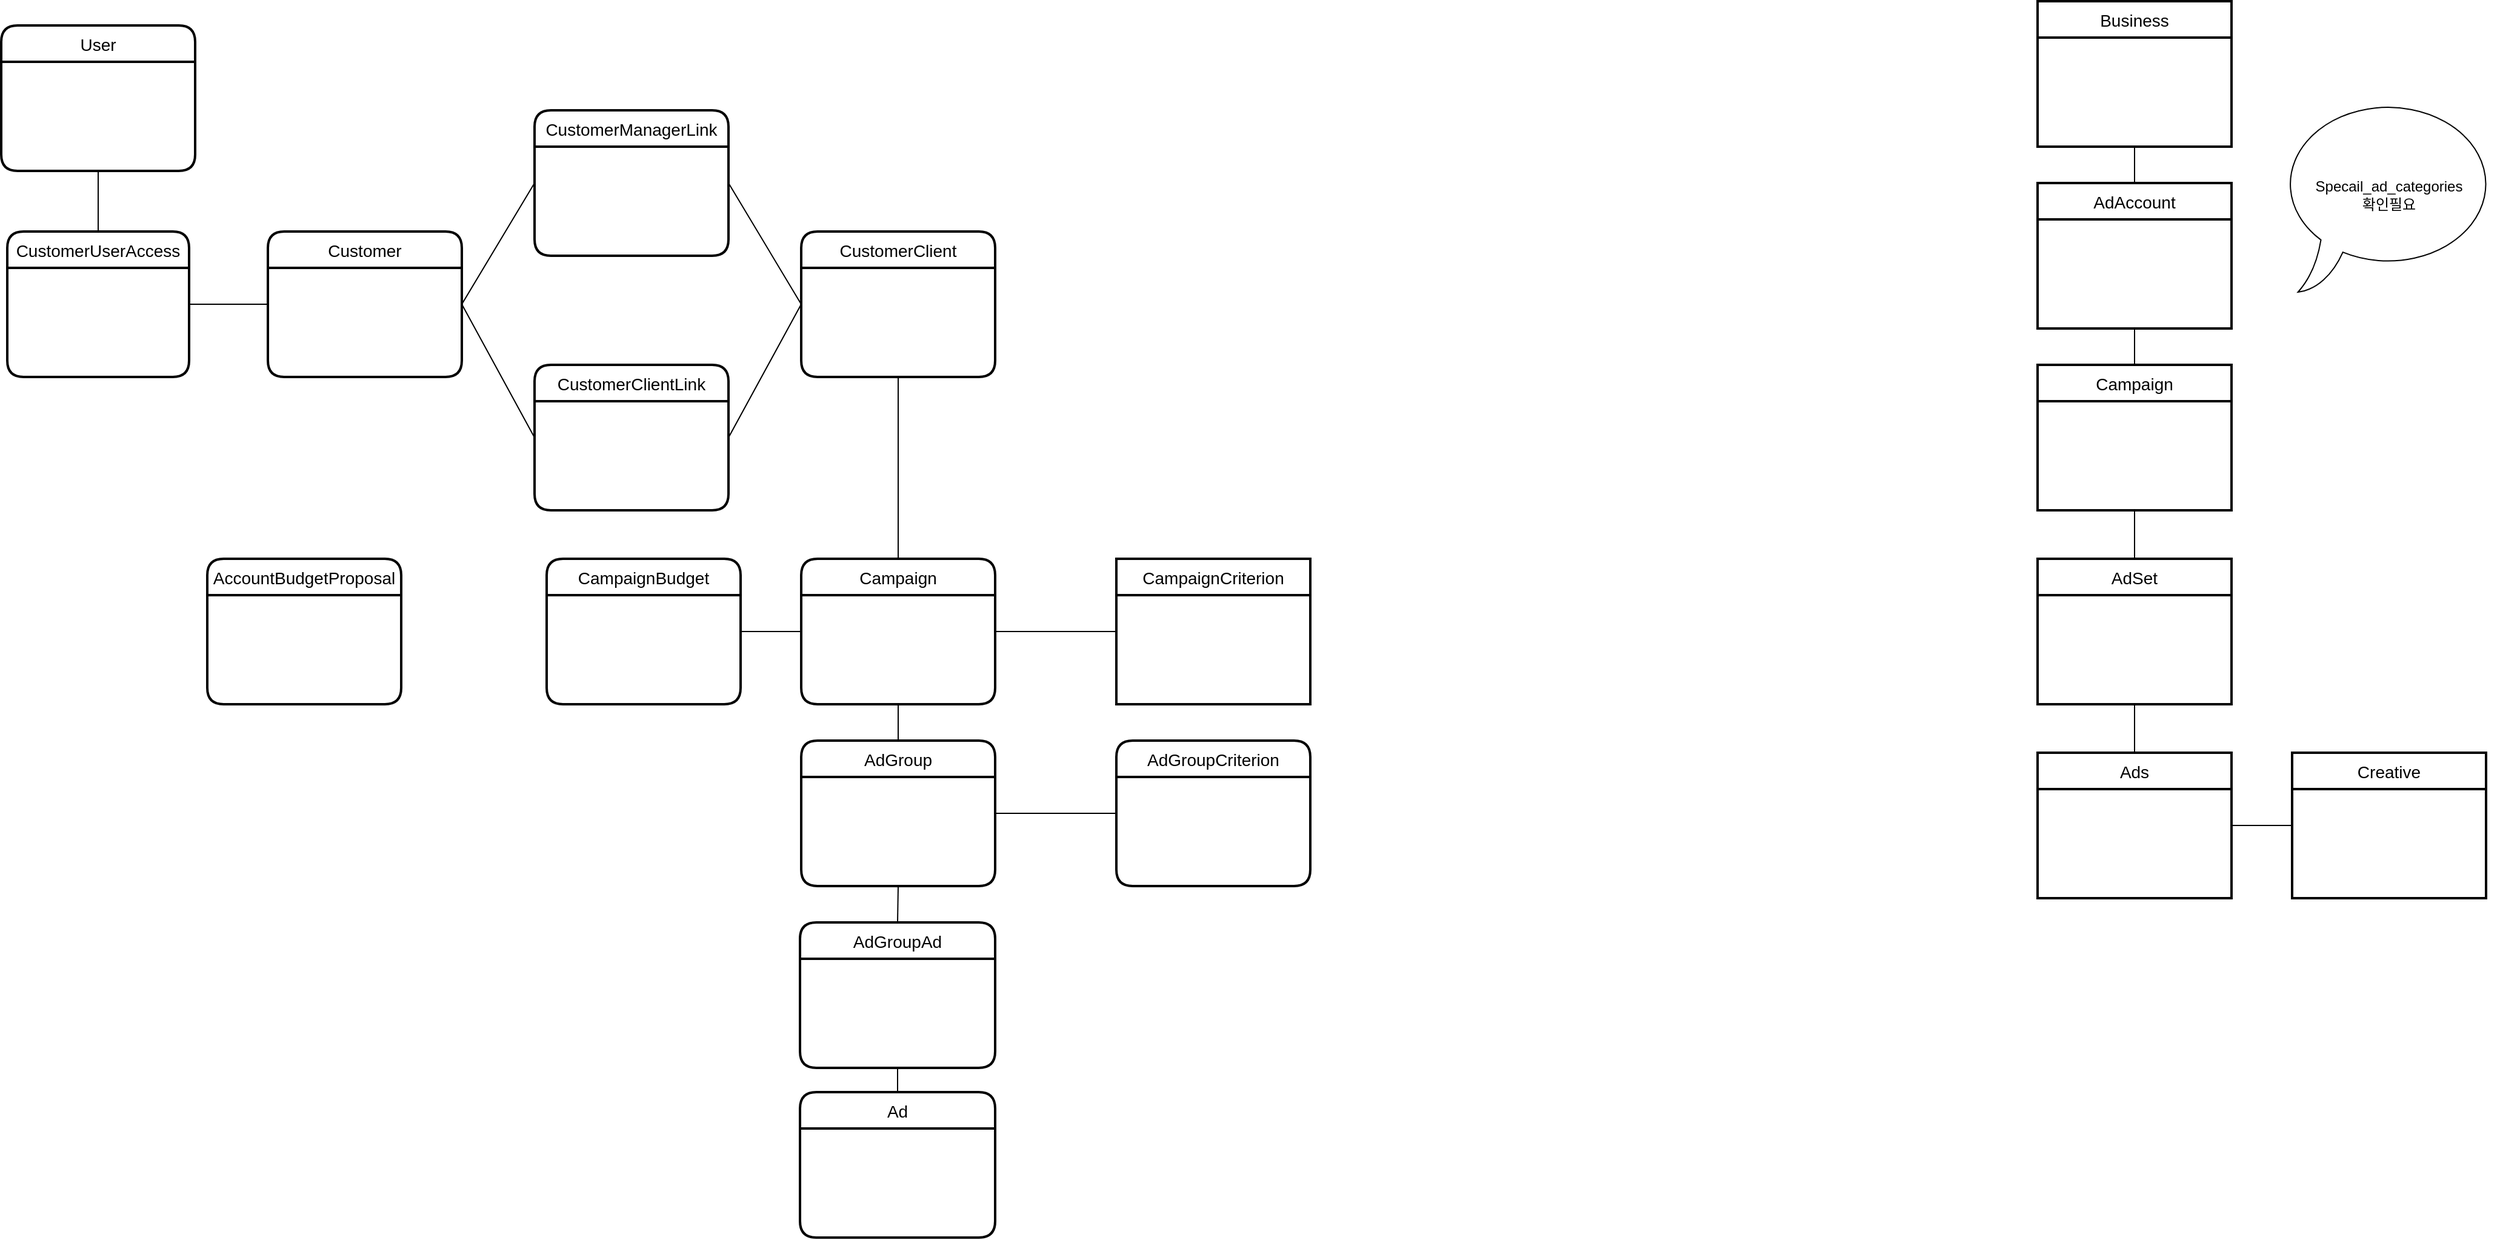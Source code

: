 <mxfile version="15.6.3" type="device"><diagram id="qsA1wYW28aeiZOspsbJz" name="Page-1"><mxGraphModel dx="1666" dy="1634" grid="1" gridSize="10" guides="1" tooltips="1" connect="1" arrows="1" fold="1" page="1" pageScale="1" pageWidth="827" pageHeight="1169" math="0" shadow="0"><root><mxCell id="0"/><mxCell id="1" parent="0"/><mxCell id="rNGnejrKU9QV5Ig5e-z6-13" value="CustomerUserAccess" style="swimlane;childLayout=stackLayout;horizontal=1;startSize=30;horizontalStack=0;rounded=1;fontSize=14;fontStyle=0;strokeWidth=2;resizeParent=0;resizeLast=1;shadow=0;dashed=0;align=center;" parent="1" vertex="1"><mxGeometry x="55" y="230" width="150" height="120" as="geometry"/></mxCell><mxCell id="rNGnejrKU9QV5Ig5e-z6-18" value="Customer" style="swimlane;childLayout=stackLayout;horizontal=1;startSize=30;horizontalStack=0;rounded=1;fontSize=14;fontStyle=0;strokeWidth=2;resizeParent=0;resizeLast=1;shadow=0;dashed=0;align=center;" parent="1" vertex="1"><mxGeometry x="270" y="230" width="160" height="120" as="geometry"/></mxCell><mxCell id="rNGnejrKU9QV5Ig5e-z6-22" value="CustomerClient" style="swimlane;childLayout=stackLayout;horizontal=1;startSize=30;horizontalStack=0;rounded=1;fontSize=14;fontStyle=0;strokeWidth=2;resizeParent=0;resizeLast=1;shadow=0;dashed=0;align=center;" parent="1" vertex="1"><mxGeometry x="710" y="230" width="160" height="120" as="geometry"/></mxCell><mxCell id="rNGnejrKU9QV5Ig5e-z6-24" value="CustomerClientLink" style="swimlane;childLayout=stackLayout;horizontal=1;startSize=30;horizontalStack=0;rounded=1;fontSize=14;fontStyle=0;strokeWidth=2;resizeParent=0;resizeLast=1;shadow=0;dashed=0;align=center;" parent="1" vertex="1"><mxGeometry x="490" y="340" width="160" height="120" as="geometry"/></mxCell><mxCell id="rNGnejrKU9QV5Ig5e-z6-25" value="CustomerManagerLink" style="swimlane;childLayout=stackLayout;horizontal=1;startSize=30;horizontalStack=0;rounded=1;fontSize=14;fontStyle=0;strokeWidth=2;resizeParent=0;resizeLast=1;shadow=0;dashed=0;align=center;" parent="1" vertex="1"><mxGeometry x="490" y="130" width="160" height="120" as="geometry"/></mxCell><mxCell id="rNGnejrKU9QV5Ig5e-z6-36" value="" style="endArrow=none;html=1;rounded=0;exitX=0.5;exitY=1;exitDx=0;exitDy=0;entryX=0.5;entryY=0;entryDx=0;entryDy=0;" parent="1" source="rNGnejrKU9QV5Ig5e-z6-41" target="rNGnejrKU9QV5Ig5e-z6-13" edge="1"><mxGeometry relative="1" as="geometry"><mxPoint x="170" y="122.727" as="sourcePoint"/><mxPoint x="230" y="160" as="targetPoint"/></mxGeometry></mxCell><mxCell id="rNGnejrKU9QV5Ig5e-z6-40" value="" style="endArrow=none;html=1;rounded=0;exitX=1;exitY=0.5;exitDx=0;exitDy=0;entryX=0;entryY=0.5;entryDx=0;entryDy=0;" parent="1" source="rNGnejrKU9QV5Ig5e-z6-13" target="rNGnejrKU9QV5Ig5e-z6-18" edge="1"><mxGeometry relative="1" as="geometry"><mxPoint x="490" y="380" as="sourcePoint"/><mxPoint x="650" y="380" as="targetPoint"/></mxGeometry></mxCell><mxCell id="rNGnejrKU9QV5Ig5e-z6-41" value="User" style="swimlane;childLayout=stackLayout;horizontal=1;startSize=30;horizontalStack=0;rounded=1;fontSize=14;fontStyle=0;strokeWidth=2;resizeParent=0;resizeLast=1;shadow=0;dashed=0;align=center;" parent="1" vertex="1"><mxGeometry x="50" y="60" width="160" height="120" as="geometry"/></mxCell><mxCell id="rNGnejrKU9QV5Ig5e-z6-42" value="" style="endArrow=none;html=1;rounded=0;exitX=1;exitY=0.5;exitDx=0;exitDy=0;entryX=0;entryY=0.5;entryDx=0;entryDy=0;" parent="1" source="rNGnejrKU9QV5Ig5e-z6-18" target="rNGnejrKU9QV5Ig5e-z6-24" edge="1"><mxGeometry relative="1" as="geometry"><mxPoint x="490" y="380" as="sourcePoint"/><mxPoint x="650" y="380" as="targetPoint"/></mxGeometry></mxCell><mxCell id="rNGnejrKU9QV5Ig5e-z6-44" value="" style="endArrow=none;html=1;rounded=0;entryX=0;entryY=0.5;entryDx=0;entryDy=0;" parent="1" target="rNGnejrKU9QV5Ig5e-z6-25" edge="1"><mxGeometry relative="1" as="geometry"><mxPoint x="430" y="290" as="sourcePoint"/><mxPoint x="660" y="430" as="targetPoint"/></mxGeometry></mxCell><mxCell id="rNGnejrKU9QV5Ig5e-z6-48" value="" style="endArrow=none;html=1;rounded=0;exitX=1;exitY=0.5;exitDx=0;exitDy=0;entryX=0;entryY=0.5;entryDx=0;entryDy=0;" parent="1" source="rNGnejrKU9QV5Ig5e-z6-25" target="rNGnejrKU9QV5Ig5e-z6-22" edge="1"><mxGeometry relative="1" as="geometry"><mxPoint x="500" y="430" as="sourcePoint"/><mxPoint x="660" y="430" as="targetPoint"/></mxGeometry></mxCell><mxCell id="rNGnejrKU9QV5Ig5e-z6-49" value="" style="endArrow=none;html=1;rounded=0;exitX=0;exitY=0.5;exitDx=0;exitDy=0;entryX=1;entryY=0.5;entryDx=0;entryDy=0;" parent="1" source="rNGnejrKU9QV5Ig5e-z6-22" target="rNGnejrKU9QV5Ig5e-z6-24" edge="1"><mxGeometry relative="1" as="geometry"><mxPoint x="500" y="430" as="sourcePoint"/><mxPoint x="660" y="430" as="targetPoint"/></mxGeometry></mxCell><mxCell id="rNGnejrKU9QV5Ig5e-z6-50" value="AccountBudgetProposal" style="swimlane;childLayout=stackLayout;horizontal=1;startSize=30;horizontalStack=0;rounded=1;fontSize=14;fontStyle=0;strokeWidth=2;resizeParent=0;resizeLast=1;shadow=0;dashed=0;align=center;" parent="1" vertex="1"><mxGeometry x="220" y="500" width="160" height="120" as="geometry"/></mxCell><mxCell id="rNGnejrKU9QV5Ig5e-z6-51" value="Campaign" style="swimlane;childLayout=stackLayout;horizontal=1;startSize=30;horizontalStack=0;rounded=1;fontSize=14;fontStyle=0;strokeWidth=2;resizeParent=0;resizeLast=1;shadow=0;dashed=0;align=center;" parent="1" vertex="1"><mxGeometry x="710" y="500" width="160" height="120" as="geometry"/></mxCell><mxCell id="rNGnejrKU9QV5Ig5e-z6-53" value="CampaignBudget" style="swimlane;childLayout=stackLayout;horizontal=1;startSize=30;horizontalStack=0;rounded=1;fontSize=14;fontStyle=0;strokeWidth=2;resizeParent=0;resizeLast=1;shadow=0;dashed=0;align=center;" parent="1" vertex="1"><mxGeometry x="500" y="500" width="160" height="120" as="geometry"/></mxCell><mxCell id="rNGnejrKU9QV5Ig5e-z6-54" value="" style="endArrow=none;html=1;rounded=0;exitX=0;exitY=0.5;exitDx=0;exitDy=0;entryX=1;entryY=0.5;entryDx=0;entryDy=0;" parent="1" source="rNGnejrKU9QV5Ig5e-z6-51" target="rNGnejrKU9QV5Ig5e-z6-53" edge="1"><mxGeometry relative="1" as="geometry"><mxPoint x="1000" y="550" as="sourcePoint"/><mxPoint x="1160" y="550" as="targetPoint"/></mxGeometry></mxCell><mxCell id="rNGnejrKU9QV5Ig5e-z6-55" value="AdGroup" style="swimlane;childLayout=stackLayout;horizontal=1;startSize=30;horizontalStack=0;rounded=1;fontSize=14;fontStyle=0;strokeWidth=2;resizeParent=0;resizeLast=1;shadow=0;dashed=0;align=center;" parent="1" vertex="1"><mxGeometry x="710" y="650" width="160" height="120" as="geometry"/></mxCell><mxCell id="rNGnejrKU9QV5Ig5e-z6-57" value="" style="endArrow=none;html=1;rounded=0;exitX=0.5;exitY=1;exitDx=0;exitDy=0;entryX=0.5;entryY=0;entryDx=0;entryDy=0;" parent="1" source="rNGnejrKU9QV5Ig5e-z6-51" target="rNGnejrKU9QV5Ig5e-z6-55" edge="1"><mxGeometry relative="1" as="geometry"><mxPoint x="800" y="620" as="sourcePoint"/><mxPoint x="1160" y="550" as="targetPoint"/></mxGeometry></mxCell><mxCell id="rNGnejrKU9QV5Ig5e-z6-58" value="AdGroupAd" style="swimlane;childLayout=stackLayout;horizontal=1;startSize=30;horizontalStack=0;rounded=1;fontSize=14;fontStyle=0;strokeWidth=2;resizeParent=0;resizeLast=1;shadow=0;dashed=0;align=center;" parent="1" vertex="1"><mxGeometry x="709" y="800" width="161" height="120" as="geometry"/></mxCell><mxCell id="rNGnejrKU9QV5Ig5e-z6-59" value="" style="endArrow=none;html=1;rounded=0;exitX=0.5;exitY=1;exitDx=0;exitDy=0;entryX=0.5;entryY=0;entryDx=0;entryDy=0;" parent="1" source="rNGnejrKU9QV5Ig5e-z6-55" target="rNGnejrKU9QV5Ig5e-z6-58" edge="1"><mxGeometry relative="1" as="geometry"><mxPoint x="800" y="630" as="sourcePoint"/><mxPoint x="800" y="660" as="targetPoint"/></mxGeometry></mxCell><mxCell id="rNGnejrKU9QV5Ig5e-z6-60" value="Ad" style="swimlane;childLayout=stackLayout;horizontal=1;startSize=30;horizontalStack=0;rounded=1;fontSize=14;fontStyle=0;strokeWidth=2;resizeParent=0;resizeLast=1;shadow=0;dashed=0;align=center;" parent="1" vertex="1"><mxGeometry x="709" y="940" width="161" height="120" as="geometry"/></mxCell><mxCell id="rNGnejrKU9QV5Ig5e-z6-61" value="" style="endArrow=none;html=1;rounded=0;exitX=0.5;exitY=1;exitDx=0;exitDy=0;entryX=0.5;entryY=0;entryDx=0;entryDy=0;" parent="1" source="rNGnejrKU9QV5Ig5e-z6-58" target="rNGnejrKU9QV5Ig5e-z6-60" edge="1"><mxGeometry relative="1" as="geometry"><mxPoint x="1000" y="550" as="sourcePoint"/><mxPoint x="1160" y="550" as="targetPoint"/></mxGeometry></mxCell><mxCell id="rNGnejrKU9QV5Ig5e-z6-62" value="AdGroupCriterion" style="swimlane;childLayout=stackLayout;horizontal=1;startSize=30;horizontalStack=0;rounded=1;fontSize=14;fontStyle=0;strokeWidth=2;resizeParent=0;resizeLast=1;shadow=0;dashed=0;align=center;" parent="1" vertex="1"><mxGeometry x="970" y="650" width="160" height="120" as="geometry"/></mxCell><mxCell id="rNGnejrKU9QV5Ig5e-z6-64" value="" style="endArrow=none;html=1;rounded=0;exitX=1;exitY=0.5;exitDx=0;exitDy=0;entryX=0;entryY=0.5;entryDx=0;entryDy=0;" parent="1" source="rNGnejrKU9QV5Ig5e-z6-55" target="rNGnejrKU9QV5Ig5e-z6-62" edge="1"><mxGeometry relative="1" as="geometry"><mxPoint x="1000" y="550" as="sourcePoint"/><mxPoint x="1160" y="550" as="targetPoint"/></mxGeometry></mxCell><mxCell id="GmPF17tqZCUCCTFWsyqg-1" value="CampaignCriterion" style="swimlane;childLayout=stackLayout;horizontal=1;startSize=30;horizontalStack=0;rounded=1;fontSize=14;fontStyle=0;strokeWidth=2;resizeParent=0;resizeLast=1;shadow=0;dashed=0;align=center;arcSize=0;" parent="1" vertex="1"><mxGeometry x="970" y="500" width="160" height="120" as="geometry"/></mxCell><mxCell id="GmPF17tqZCUCCTFWsyqg-4" value="" style="endArrow=none;html=1;rounded=0;exitX=1;exitY=0.5;exitDx=0;exitDy=0;entryX=0;entryY=0.5;entryDx=0;entryDy=0;" parent="1" source="rNGnejrKU9QV5Ig5e-z6-51" target="GmPF17tqZCUCCTFWsyqg-1" edge="1"><mxGeometry relative="1" as="geometry"><mxPoint x="880" y="720" as="sourcePoint"/><mxPoint x="980" y="720" as="targetPoint"/></mxGeometry></mxCell><mxCell id="GmPF17tqZCUCCTFWsyqg-5" value="" style="endArrow=none;html=1;rounded=0;exitX=0.5;exitY=1;exitDx=0;exitDy=0;entryX=0.5;entryY=0;entryDx=0;entryDy=0;" parent="1" source="rNGnejrKU9QV5Ig5e-z6-22" target="rNGnejrKU9QV5Ig5e-z6-51" edge="1"><mxGeometry relative="1" as="geometry"><mxPoint x="810" y="400" as="sourcePoint"/><mxPoint x="910" y="830" as="targetPoint"/></mxGeometry></mxCell><mxCell id="ZirJ3n03zz5FkhSdURE1-1" value="Business" style="swimlane;childLayout=stackLayout;horizontal=1;startSize=30;horizontalStack=0;rounded=1;fontSize=14;fontStyle=0;strokeWidth=2;resizeParent=0;resizeLast=1;shadow=0;dashed=0;align=center;arcSize=0;" parent="1" vertex="1"><mxGeometry x="1730" y="40" width="160" height="120" as="geometry"/></mxCell><mxCell id="ZirJ3n03zz5FkhSdURE1-2" value="AdAccount" style="swimlane;childLayout=stackLayout;horizontal=1;startSize=30;horizontalStack=0;rounded=1;fontSize=14;fontStyle=0;strokeWidth=2;resizeParent=0;resizeLast=1;shadow=0;dashed=0;align=center;arcSize=0;" parent="1" vertex="1"><mxGeometry x="1730" y="190" width="160" height="120" as="geometry"/></mxCell><mxCell id="ZirJ3n03zz5FkhSdURE1-6" value="" style="endArrow=none;html=1;rounded=0;exitX=0.5;exitY=1;exitDx=0;exitDy=0;entryX=0.5;entryY=0;entryDx=0;entryDy=0;" parent="1" source="ZirJ3n03zz5FkhSdURE1-1" target="ZirJ3n03zz5FkhSdURE1-2" edge="1"><mxGeometry relative="1" as="geometry"><mxPoint x="1840" y="570" as="sourcePoint"/><mxPoint x="2000" y="570" as="targetPoint"/></mxGeometry></mxCell><mxCell id="ZirJ3n03zz5FkhSdURE1-7" value="Campaign" style="swimlane;childLayout=stackLayout;horizontal=1;startSize=30;horizontalStack=0;rounded=1;fontSize=14;fontStyle=0;strokeWidth=2;resizeParent=0;resizeLast=1;shadow=0;dashed=0;align=center;arcSize=0;" parent="1" vertex="1"><mxGeometry x="1730" y="340" width="160" height="120" as="geometry"/></mxCell><mxCell id="ZirJ3n03zz5FkhSdURE1-8" value="" style="endArrow=none;html=1;rounded=0;exitX=0.5;exitY=1;exitDx=0;exitDy=0;entryX=0.5;entryY=0;entryDx=0;entryDy=0;" parent="1" source="ZirJ3n03zz5FkhSdURE1-2" target="ZirJ3n03zz5FkhSdURE1-7" edge="1"><mxGeometry relative="1" as="geometry"><mxPoint x="1730" y="570" as="sourcePoint"/><mxPoint x="1890" y="570" as="targetPoint"/></mxGeometry></mxCell><mxCell id="ZirJ3n03zz5FkhSdURE1-9" value="AdSet" style="swimlane;childLayout=stackLayout;horizontal=1;startSize=30;horizontalStack=0;rounded=1;fontSize=14;fontStyle=0;strokeWidth=2;resizeParent=0;resizeLast=1;shadow=0;dashed=0;align=center;arcSize=0;" parent="1" vertex="1"><mxGeometry x="1730" y="500" width="160" height="120" as="geometry"/></mxCell><mxCell id="ZirJ3n03zz5FkhSdURE1-10" value="Ads" style="swimlane;childLayout=stackLayout;horizontal=1;startSize=30;horizontalStack=0;rounded=1;fontSize=14;fontStyle=0;strokeWidth=2;resizeParent=0;resizeLast=1;shadow=0;dashed=0;align=center;arcSize=0;" parent="1" vertex="1"><mxGeometry x="1730" y="660" width="160" height="120" as="geometry"/></mxCell><mxCell id="ZirJ3n03zz5FkhSdURE1-12" value="&lt;span&gt;Specail_ad_categories&lt;/span&gt;&lt;br&gt;&lt;span&gt;확인필요&lt;/span&gt;" style="whiteSpace=wrap;html=1;shape=mxgraph.basic.oval_callout" parent="1" vertex="1"><mxGeometry x="1930" y="120" width="180" height="160" as="geometry"/></mxCell><mxCell id="AyHlm2F2mSNYNtQSlsbz-1" value="Creative" style="swimlane;childLayout=stackLayout;horizontal=1;startSize=30;horizontalStack=0;rounded=1;fontSize=14;fontStyle=0;strokeWidth=2;resizeParent=0;resizeLast=1;shadow=0;dashed=0;align=center;arcSize=0;" vertex="1" parent="1"><mxGeometry x="1940" y="660" width="160" height="120" as="geometry"/></mxCell><mxCell id="AyHlm2F2mSNYNtQSlsbz-2" value="" style="endArrow=none;html=1;rounded=0;entryX=0.5;entryY=1;entryDx=0;entryDy=0;" edge="1" parent="1" target="ZirJ3n03zz5FkhSdURE1-7"><mxGeometry width="50" height="50" relative="1" as="geometry"><mxPoint x="1810" y="500" as="sourcePoint"/><mxPoint x="1890" y="800" as="targetPoint"/></mxGeometry></mxCell><mxCell id="AyHlm2F2mSNYNtQSlsbz-3" value="" style="endArrow=none;html=1;rounded=0;entryX=0.5;entryY=1;entryDx=0;entryDy=0;exitX=0.5;exitY=0;exitDx=0;exitDy=0;" edge="1" parent="1" source="ZirJ3n03zz5FkhSdURE1-10" target="ZirJ3n03zz5FkhSdURE1-9"><mxGeometry width="50" height="50" relative="1" as="geometry"><mxPoint x="1820" y="510" as="sourcePoint"/><mxPoint x="1820" y="470" as="targetPoint"/></mxGeometry></mxCell><mxCell id="AyHlm2F2mSNYNtQSlsbz-4" value="" style="endArrow=none;html=1;rounded=0;entryX=0;entryY=0.5;entryDx=0;entryDy=0;exitX=1;exitY=0.5;exitDx=0;exitDy=0;" edge="1" parent="1" source="ZirJ3n03zz5FkhSdURE1-10" target="AyHlm2F2mSNYNtQSlsbz-1"><mxGeometry width="50" height="50" relative="1" as="geometry"><mxPoint x="1820" y="670" as="sourcePoint"/><mxPoint x="1820" y="630" as="targetPoint"/></mxGeometry></mxCell></root></mxGraphModel></diagram></mxfile>